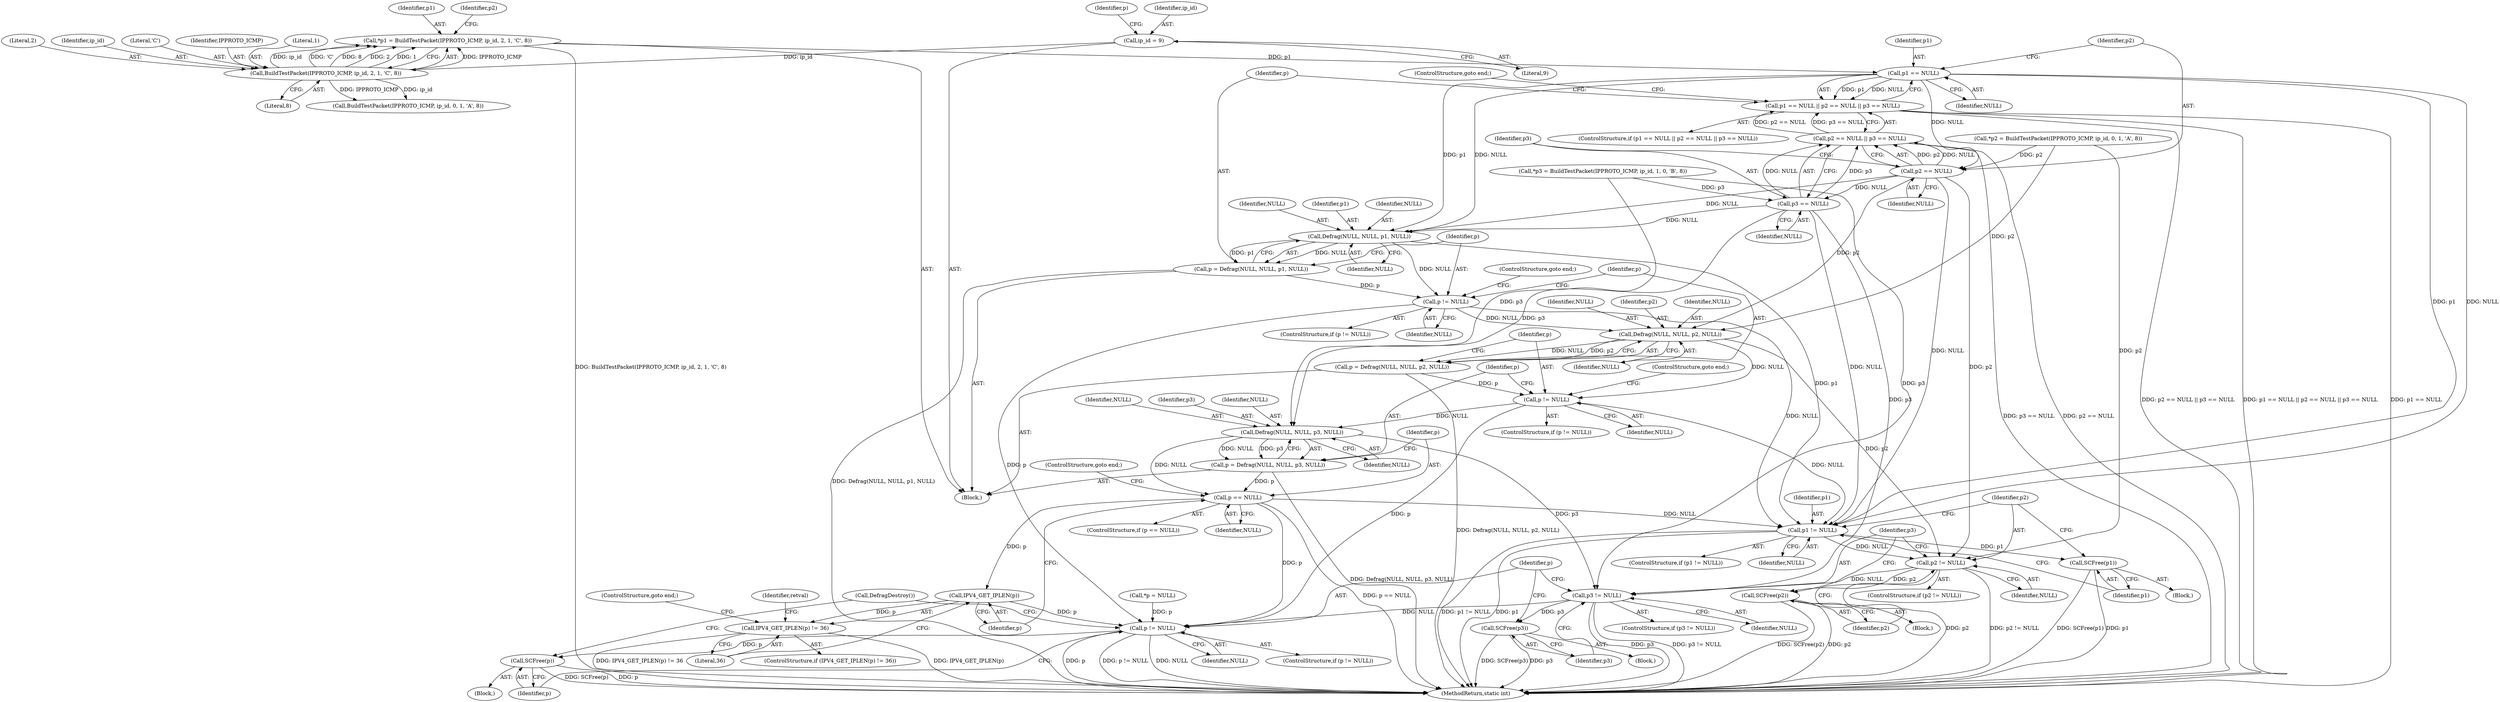 digraph "0_suricata_4a04f814b15762eb446a5ead4d69d021512df6f8_5@pointer" {
"1000119" [label="(Call,*p1 = BuildTestPacket(IPPROTO_ICMP, ip_id, 2, 1, 'C', 8))"];
"1000121" [label="(Call,BuildTestPacket(IPPROTO_ICMP, ip_id, 2, 1, 'C', 8))"];
"1000110" [label="(Call,ip_id = 9)"];
"1000150" [label="(Call,p1 == NULL)"];
"1000149" [label="(Call,p1 == NULL || p2 == NULL || p3 == NULL)"];
"1000154" [label="(Call,p2 == NULL)"];
"1000153" [label="(Call,p2 == NULL || p3 == NULL)"];
"1000157" [label="(Call,p3 == NULL)"];
"1000164" [label="(Call,Defrag(NULL, NULL, p1, NULL))"];
"1000162" [label="(Call,p = Defrag(NULL, NULL, p1, NULL))"];
"1000170" [label="(Call,p != NULL)"];
"1000177" [label="(Call,Defrag(NULL, NULL, p2, NULL))"];
"1000175" [label="(Call,p = Defrag(NULL, NULL, p2, NULL))"];
"1000183" [label="(Call,p != NULL)"];
"1000190" [label="(Call,Defrag(NULL, NULL, p3, NULL))"];
"1000188" [label="(Call,p = Defrag(NULL, NULL, p3, NULL))"];
"1000196" [label="(Call,p == NULL)"];
"1000203" [label="(Call,IPV4_GET_IPLEN(p))"];
"1000202" [label="(Call,IPV4_GET_IPLEN(p) != 36)"];
"1000234" [label="(Call,p != NULL)"];
"1000238" [label="(Call,SCFree(p))"];
"1000213" [label="(Call,p1 != NULL)"];
"1000217" [label="(Call,SCFree(p1))"];
"1000220" [label="(Call,p2 != NULL)"];
"1000224" [label="(Call,SCFree(p2))"];
"1000227" [label="(Call,p3 != NULL)"];
"1000231" [label="(Call,SCFree(p3))"];
"1000182" [label="(ControlStructure,if (p != NULL))"];
"1000243" [label="(MethodReturn,static int)"];
"1000220" [label="(Call,p2 != NULL)"];
"1000151" [label="(Identifier,p1)"];
"1000232" [label="(Identifier,p3)"];
"1000212" [label="(ControlStructure,if (p1 != NULL))"];
"1000213" [label="(Call,p1 != NULL)"];
"1000219" [label="(ControlStructure,if (p2 != NULL))"];
"1000156" [label="(Identifier,NULL)"];
"1000124" [label="(Literal,2)"];
"1000178" [label="(Identifier,NULL)"];
"1000217" [label="(Call,SCFree(p1))"];
"1000240" [label="(Call,DefragDestroy())"];
"1000162" [label="(Call,p = Defrag(NULL, NULL, p1, NULL))"];
"1000228" [label="(Identifier,p3)"];
"1000233" [label="(ControlStructure,if (p != NULL))"];
"1000195" [label="(ControlStructure,if (p == NULL))"];
"1000115" [label="(Identifier,p)"];
"1000154" [label="(Call,p2 == NULL)"];
"1000179" [label="(Identifier,NULL)"];
"1000176" [label="(Identifier,p)"];
"1000170" [label="(Call,p != NULL)"];
"1000114" [label="(Call,*p = NULL)"];
"1000234" [label="(Call,p != NULL)"];
"1000209" [label="(Identifier,retval)"];
"1000236" [label="(Identifier,NULL)"];
"1000123" [label="(Identifier,ip_id)"];
"1000227" [label="(Call,p3 != NULL)"];
"1000126" [label="(Literal,'C')"];
"1000177" [label="(Call,Defrag(NULL, NULL, p2, NULL))"];
"1000167" [label="(Identifier,p1)"];
"1000215" [label="(Identifier,NULL)"];
"1000205" [label="(Literal,36)"];
"1000171" [label="(Identifier,p)"];
"1000189" [label="(Identifier,p)"];
"1000120" [label="(Identifier,p1)"];
"1000161" [label="(ControlStructure,goto end;)"];
"1000164" [label="(Call,Defrag(NULL, NULL, p1, NULL))"];
"1000119" [label="(Call,*p1 = BuildTestPacket(IPPROTO_ICMP, ip_id, 2, 1, 'C', 8))"];
"1000216" [label="(Block,)"];
"1000169" [label="(ControlStructure,if (p != NULL))"];
"1000200" [label="(ControlStructure,goto end;)"];
"1000168" [label="(Identifier,NULL)"];
"1000149" [label="(Call,p1 == NULL || p2 == NULL || p3 == NULL)"];
"1000226" [label="(ControlStructure,if (p3 != NULL))"];
"1000192" [label="(Identifier,NULL)"];
"1000231" [label="(Call,SCFree(p3))"];
"1000175" [label="(Call,p = Defrag(NULL, NULL, p2, NULL))"];
"1000224" [label="(Call,SCFree(p2))"];
"1000122" [label="(Identifier,IPPROTO_ICMP)"];
"1000130" [label="(Identifier,p2)"];
"1000222" [label="(Identifier,NULL)"];
"1000155" [label="(Identifier,p2)"];
"1000157" [label="(Call,p3 == NULL)"];
"1000104" [label="(Block,)"];
"1000111" [label="(Identifier,ip_id)"];
"1000204" [label="(Identifier,p)"];
"1000110" [label="(Call,ip_id = 9)"];
"1000190" [label="(Call,Defrag(NULL, NULL, p3, NULL))"];
"1000148" [label="(ControlStructure,if (p1 == NULL || p2 == NULL || p3 == NULL))"];
"1000230" [label="(Block,)"];
"1000183" [label="(Call,p != NULL)"];
"1000153" [label="(Call,p2 == NULL || p3 == NULL)"];
"1000131" [label="(Call,BuildTestPacket(IPPROTO_ICMP, ip_id, 0, 1, 'A', 8))"];
"1000127" [label="(Literal,8)"];
"1000152" [label="(Identifier,NULL)"];
"1000174" [label="(ControlStructure,goto end;)"];
"1000150" [label="(Call,p1 == NULL)"];
"1000158" [label="(Identifier,p3)"];
"1000121" [label="(Call,BuildTestPacket(IPPROTO_ICMP, ip_id, 2, 1, 'C', 8))"];
"1000139" [label="(Call,*p3 = BuildTestPacket(IPPROTO_ICMP, ip_id, 1, 0, 'B', 8))"];
"1000166" [label="(Identifier,NULL)"];
"1000197" [label="(Identifier,p)"];
"1000188" [label="(Call,p = Defrag(NULL, NULL, p3, NULL))"];
"1000198" [label="(Identifier,NULL)"];
"1000196" [label="(Call,p == NULL)"];
"1000221" [label="(Identifier,p2)"];
"1000191" [label="(Identifier,NULL)"];
"1000223" [label="(Block,)"];
"1000194" [label="(Identifier,NULL)"];
"1000180" [label="(Identifier,p2)"];
"1000225" [label="(Identifier,p2)"];
"1000165" [label="(Identifier,NULL)"];
"1000184" [label="(Identifier,p)"];
"1000214" [label="(Identifier,p1)"];
"1000203" [label="(Call,IPV4_GET_IPLEN(p))"];
"1000129" [label="(Call,*p2 = BuildTestPacket(IPPROTO_ICMP, ip_id, 0, 1, 'A', 8))"];
"1000237" [label="(Block,)"];
"1000229" [label="(Identifier,NULL)"];
"1000207" [label="(ControlStructure,goto end;)"];
"1000159" [label="(Identifier,NULL)"];
"1000125" [label="(Literal,1)"];
"1000187" [label="(ControlStructure,goto end;)"];
"1000112" [label="(Literal,9)"];
"1000163" [label="(Identifier,p)"];
"1000235" [label="(Identifier,p)"];
"1000202" [label="(Call,IPV4_GET_IPLEN(p) != 36)"];
"1000238" [label="(Call,SCFree(p))"];
"1000201" [label="(ControlStructure,if (IPV4_GET_IPLEN(p) != 36))"];
"1000218" [label="(Identifier,p1)"];
"1000172" [label="(Identifier,NULL)"];
"1000185" [label="(Identifier,NULL)"];
"1000193" [label="(Identifier,p3)"];
"1000239" [label="(Identifier,p)"];
"1000181" [label="(Identifier,NULL)"];
"1000119" -> "1000104"  [label="AST: "];
"1000119" -> "1000121"  [label="CFG: "];
"1000120" -> "1000119"  [label="AST: "];
"1000121" -> "1000119"  [label="AST: "];
"1000130" -> "1000119"  [label="CFG: "];
"1000119" -> "1000243"  [label="DDG: BuildTestPacket(IPPROTO_ICMP, ip_id, 2, 1, 'C', 8)"];
"1000121" -> "1000119"  [label="DDG: IPPROTO_ICMP"];
"1000121" -> "1000119"  [label="DDG: ip_id"];
"1000121" -> "1000119"  [label="DDG: 'C'"];
"1000121" -> "1000119"  [label="DDG: 8"];
"1000121" -> "1000119"  [label="DDG: 2"];
"1000121" -> "1000119"  [label="DDG: 1"];
"1000119" -> "1000150"  [label="DDG: p1"];
"1000121" -> "1000127"  [label="CFG: "];
"1000122" -> "1000121"  [label="AST: "];
"1000123" -> "1000121"  [label="AST: "];
"1000124" -> "1000121"  [label="AST: "];
"1000125" -> "1000121"  [label="AST: "];
"1000126" -> "1000121"  [label="AST: "];
"1000127" -> "1000121"  [label="AST: "];
"1000110" -> "1000121"  [label="DDG: ip_id"];
"1000121" -> "1000131"  [label="DDG: IPPROTO_ICMP"];
"1000121" -> "1000131"  [label="DDG: ip_id"];
"1000110" -> "1000104"  [label="AST: "];
"1000110" -> "1000112"  [label="CFG: "];
"1000111" -> "1000110"  [label="AST: "];
"1000112" -> "1000110"  [label="AST: "];
"1000115" -> "1000110"  [label="CFG: "];
"1000150" -> "1000149"  [label="AST: "];
"1000150" -> "1000152"  [label="CFG: "];
"1000151" -> "1000150"  [label="AST: "];
"1000152" -> "1000150"  [label="AST: "];
"1000155" -> "1000150"  [label="CFG: "];
"1000149" -> "1000150"  [label="CFG: "];
"1000150" -> "1000149"  [label="DDG: p1"];
"1000150" -> "1000149"  [label="DDG: NULL"];
"1000150" -> "1000154"  [label="DDG: NULL"];
"1000150" -> "1000164"  [label="DDG: NULL"];
"1000150" -> "1000164"  [label="DDG: p1"];
"1000150" -> "1000213"  [label="DDG: p1"];
"1000150" -> "1000213"  [label="DDG: NULL"];
"1000149" -> "1000148"  [label="AST: "];
"1000149" -> "1000153"  [label="CFG: "];
"1000153" -> "1000149"  [label="AST: "];
"1000161" -> "1000149"  [label="CFG: "];
"1000163" -> "1000149"  [label="CFG: "];
"1000149" -> "1000243"  [label="DDG: p2 == NULL || p3 == NULL"];
"1000149" -> "1000243"  [label="DDG: p1 == NULL || p2 == NULL || p3 == NULL"];
"1000149" -> "1000243"  [label="DDG: p1 == NULL"];
"1000153" -> "1000149"  [label="DDG: p2 == NULL"];
"1000153" -> "1000149"  [label="DDG: p3 == NULL"];
"1000154" -> "1000153"  [label="AST: "];
"1000154" -> "1000156"  [label="CFG: "];
"1000155" -> "1000154"  [label="AST: "];
"1000156" -> "1000154"  [label="AST: "];
"1000158" -> "1000154"  [label="CFG: "];
"1000153" -> "1000154"  [label="CFG: "];
"1000154" -> "1000153"  [label="DDG: p2"];
"1000154" -> "1000153"  [label="DDG: NULL"];
"1000129" -> "1000154"  [label="DDG: p2"];
"1000154" -> "1000157"  [label="DDG: NULL"];
"1000154" -> "1000164"  [label="DDG: NULL"];
"1000154" -> "1000177"  [label="DDG: p2"];
"1000154" -> "1000213"  [label="DDG: NULL"];
"1000154" -> "1000220"  [label="DDG: p2"];
"1000153" -> "1000157"  [label="CFG: "];
"1000157" -> "1000153"  [label="AST: "];
"1000153" -> "1000243"  [label="DDG: p3 == NULL"];
"1000153" -> "1000243"  [label="DDG: p2 == NULL"];
"1000157" -> "1000153"  [label="DDG: p3"];
"1000157" -> "1000153"  [label="DDG: NULL"];
"1000157" -> "1000159"  [label="CFG: "];
"1000158" -> "1000157"  [label="AST: "];
"1000159" -> "1000157"  [label="AST: "];
"1000139" -> "1000157"  [label="DDG: p3"];
"1000157" -> "1000164"  [label="DDG: NULL"];
"1000157" -> "1000190"  [label="DDG: p3"];
"1000157" -> "1000213"  [label="DDG: NULL"];
"1000157" -> "1000227"  [label="DDG: p3"];
"1000164" -> "1000162"  [label="AST: "];
"1000164" -> "1000168"  [label="CFG: "];
"1000165" -> "1000164"  [label="AST: "];
"1000166" -> "1000164"  [label="AST: "];
"1000167" -> "1000164"  [label="AST: "];
"1000168" -> "1000164"  [label="AST: "];
"1000162" -> "1000164"  [label="CFG: "];
"1000164" -> "1000162"  [label="DDG: NULL"];
"1000164" -> "1000162"  [label="DDG: p1"];
"1000164" -> "1000170"  [label="DDG: NULL"];
"1000164" -> "1000213"  [label="DDG: p1"];
"1000162" -> "1000104"  [label="AST: "];
"1000163" -> "1000162"  [label="AST: "];
"1000171" -> "1000162"  [label="CFG: "];
"1000162" -> "1000243"  [label="DDG: Defrag(NULL, NULL, p1, NULL)"];
"1000162" -> "1000170"  [label="DDG: p"];
"1000170" -> "1000169"  [label="AST: "];
"1000170" -> "1000172"  [label="CFG: "];
"1000171" -> "1000170"  [label="AST: "];
"1000172" -> "1000170"  [label="AST: "];
"1000174" -> "1000170"  [label="CFG: "];
"1000176" -> "1000170"  [label="CFG: "];
"1000170" -> "1000177"  [label="DDG: NULL"];
"1000170" -> "1000213"  [label="DDG: NULL"];
"1000170" -> "1000234"  [label="DDG: p"];
"1000177" -> "1000175"  [label="AST: "];
"1000177" -> "1000181"  [label="CFG: "];
"1000178" -> "1000177"  [label="AST: "];
"1000179" -> "1000177"  [label="AST: "];
"1000180" -> "1000177"  [label="AST: "];
"1000181" -> "1000177"  [label="AST: "];
"1000175" -> "1000177"  [label="CFG: "];
"1000177" -> "1000175"  [label="DDG: NULL"];
"1000177" -> "1000175"  [label="DDG: p2"];
"1000129" -> "1000177"  [label="DDG: p2"];
"1000177" -> "1000183"  [label="DDG: NULL"];
"1000177" -> "1000220"  [label="DDG: p2"];
"1000175" -> "1000104"  [label="AST: "];
"1000176" -> "1000175"  [label="AST: "];
"1000184" -> "1000175"  [label="CFG: "];
"1000175" -> "1000243"  [label="DDG: Defrag(NULL, NULL, p2, NULL)"];
"1000175" -> "1000183"  [label="DDG: p"];
"1000183" -> "1000182"  [label="AST: "];
"1000183" -> "1000185"  [label="CFG: "];
"1000184" -> "1000183"  [label="AST: "];
"1000185" -> "1000183"  [label="AST: "];
"1000187" -> "1000183"  [label="CFG: "];
"1000189" -> "1000183"  [label="CFG: "];
"1000183" -> "1000190"  [label="DDG: NULL"];
"1000183" -> "1000213"  [label="DDG: NULL"];
"1000183" -> "1000234"  [label="DDG: p"];
"1000190" -> "1000188"  [label="AST: "];
"1000190" -> "1000194"  [label="CFG: "];
"1000191" -> "1000190"  [label="AST: "];
"1000192" -> "1000190"  [label="AST: "];
"1000193" -> "1000190"  [label="AST: "];
"1000194" -> "1000190"  [label="AST: "];
"1000188" -> "1000190"  [label="CFG: "];
"1000190" -> "1000188"  [label="DDG: NULL"];
"1000190" -> "1000188"  [label="DDG: p3"];
"1000139" -> "1000190"  [label="DDG: p3"];
"1000190" -> "1000196"  [label="DDG: NULL"];
"1000190" -> "1000227"  [label="DDG: p3"];
"1000188" -> "1000104"  [label="AST: "];
"1000189" -> "1000188"  [label="AST: "];
"1000197" -> "1000188"  [label="CFG: "];
"1000188" -> "1000243"  [label="DDG: Defrag(NULL, NULL, p3, NULL)"];
"1000188" -> "1000196"  [label="DDG: p"];
"1000196" -> "1000195"  [label="AST: "];
"1000196" -> "1000198"  [label="CFG: "];
"1000197" -> "1000196"  [label="AST: "];
"1000198" -> "1000196"  [label="AST: "];
"1000200" -> "1000196"  [label="CFG: "];
"1000204" -> "1000196"  [label="CFG: "];
"1000196" -> "1000243"  [label="DDG: p == NULL"];
"1000196" -> "1000203"  [label="DDG: p"];
"1000196" -> "1000213"  [label="DDG: NULL"];
"1000196" -> "1000234"  [label="DDG: p"];
"1000203" -> "1000202"  [label="AST: "];
"1000203" -> "1000204"  [label="CFG: "];
"1000204" -> "1000203"  [label="AST: "];
"1000205" -> "1000203"  [label="CFG: "];
"1000203" -> "1000202"  [label="DDG: p"];
"1000203" -> "1000234"  [label="DDG: p"];
"1000202" -> "1000201"  [label="AST: "];
"1000202" -> "1000205"  [label="CFG: "];
"1000205" -> "1000202"  [label="AST: "];
"1000207" -> "1000202"  [label="CFG: "];
"1000209" -> "1000202"  [label="CFG: "];
"1000202" -> "1000243"  [label="DDG: IPV4_GET_IPLEN(p)"];
"1000202" -> "1000243"  [label="DDG: IPV4_GET_IPLEN(p) != 36"];
"1000234" -> "1000233"  [label="AST: "];
"1000234" -> "1000236"  [label="CFG: "];
"1000235" -> "1000234"  [label="AST: "];
"1000236" -> "1000234"  [label="AST: "];
"1000239" -> "1000234"  [label="CFG: "];
"1000240" -> "1000234"  [label="CFG: "];
"1000234" -> "1000243"  [label="DDG: NULL"];
"1000234" -> "1000243"  [label="DDG: p"];
"1000234" -> "1000243"  [label="DDG: p != NULL"];
"1000114" -> "1000234"  [label="DDG: p"];
"1000227" -> "1000234"  [label="DDG: NULL"];
"1000234" -> "1000238"  [label="DDG: p"];
"1000238" -> "1000237"  [label="AST: "];
"1000238" -> "1000239"  [label="CFG: "];
"1000239" -> "1000238"  [label="AST: "];
"1000240" -> "1000238"  [label="CFG: "];
"1000238" -> "1000243"  [label="DDG: p"];
"1000238" -> "1000243"  [label="DDG: SCFree(p)"];
"1000213" -> "1000212"  [label="AST: "];
"1000213" -> "1000215"  [label="CFG: "];
"1000214" -> "1000213"  [label="AST: "];
"1000215" -> "1000213"  [label="AST: "];
"1000218" -> "1000213"  [label="CFG: "];
"1000221" -> "1000213"  [label="CFG: "];
"1000213" -> "1000243"  [label="DDG: p1"];
"1000213" -> "1000243"  [label="DDG: p1 != NULL"];
"1000213" -> "1000217"  [label="DDG: p1"];
"1000213" -> "1000220"  [label="DDG: NULL"];
"1000217" -> "1000216"  [label="AST: "];
"1000217" -> "1000218"  [label="CFG: "];
"1000218" -> "1000217"  [label="AST: "];
"1000221" -> "1000217"  [label="CFG: "];
"1000217" -> "1000243"  [label="DDG: SCFree(p1)"];
"1000217" -> "1000243"  [label="DDG: p1"];
"1000220" -> "1000219"  [label="AST: "];
"1000220" -> "1000222"  [label="CFG: "];
"1000221" -> "1000220"  [label="AST: "];
"1000222" -> "1000220"  [label="AST: "];
"1000225" -> "1000220"  [label="CFG: "];
"1000228" -> "1000220"  [label="CFG: "];
"1000220" -> "1000243"  [label="DDG: p2"];
"1000220" -> "1000243"  [label="DDG: p2 != NULL"];
"1000129" -> "1000220"  [label="DDG: p2"];
"1000220" -> "1000224"  [label="DDG: p2"];
"1000220" -> "1000227"  [label="DDG: NULL"];
"1000224" -> "1000223"  [label="AST: "];
"1000224" -> "1000225"  [label="CFG: "];
"1000225" -> "1000224"  [label="AST: "];
"1000228" -> "1000224"  [label="CFG: "];
"1000224" -> "1000243"  [label="DDG: p2"];
"1000224" -> "1000243"  [label="DDG: SCFree(p2)"];
"1000227" -> "1000226"  [label="AST: "];
"1000227" -> "1000229"  [label="CFG: "];
"1000228" -> "1000227"  [label="AST: "];
"1000229" -> "1000227"  [label="AST: "];
"1000232" -> "1000227"  [label="CFG: "];
"1000235" -> "1000227"  [label="CFG: "];
"1000227" -> "1000243"  [label="DDG: p3 != NULL"];
"1000227" -> "1000243"  [label="DDG: p3"];
"1000139" -> "1000227"  [label="DDG: p3"];
"1000227" -> "1000231"  [label="DDG: p3"];
"1000231" -> "1000230"  [label="AST: "];
"1000231" -> "1000232"  [label="CFG: "];
"1000232" -> "1000231"  [label="AST: "];
"1000235" -> "1000231"  [label="CFG: "];
"1000231" -> "1000243"  [label="DDG: SCFree(p3)"];
"1000231" -> "1000243"  [label="DDG: p3"];
}
